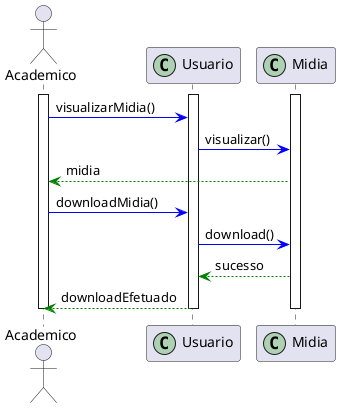 @startuml download-midia
actor Academico

participant Usuario << (C,#ADD1B2) >>
participant Midia << (C,#ADD1B2) >>

activate Academico
activate Usuario
activate Midia

Academico -[#blue]> Usuario: visualizarMidia()
Usuario -[#blue]> Midia: visualizar()
Midia -[#green]-> Academico: midia
Academico -[#blue]> Usuario: downloadMidia()
Usuario -[#blue]> Midia: download()
Midia -[#green]-> Usuario: sucesso
Usuario -[#green]-> Academico: downloadEfetuado

deactivate Midia
deactivate Usuario
deactivate Academico
@enduml